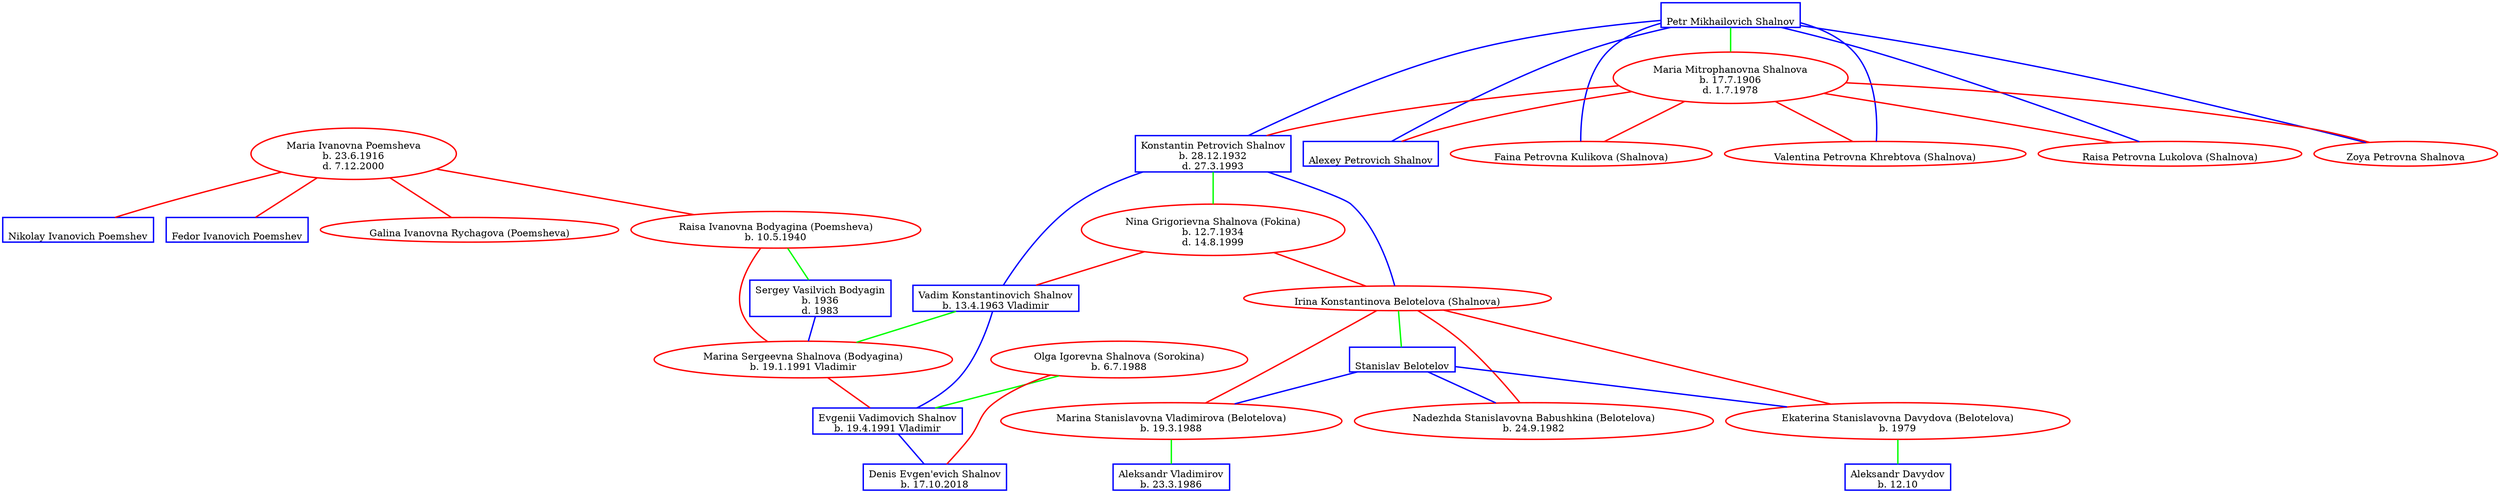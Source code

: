graph G {
I1 [shape=box,color=blue,style=bold,label="Evgenii Vadimovich Shalnov\nb. 19.4.1991 Vladimir",labelloc=b];
I2 [shape=box,color=blue,style=bold,label="Vadim Konstantinovich Shalnov\nb. 13.4.1963 Vladimir",labelloc=b];
I3 [shape=ellipse,color=red,style=bold,label="Marina Sergeevna Shalnova (Bodyagina)\nb. 19.1.1991 Vladimir",labelloc=b];
I4 [shape=box,color=blue,style=bold,label="Konstantin Petrovich Shalnov\nb. 28.12.1932\nd. 27.3.1993",labelloc=b];
I5 [shape=ellipse,color=red,style=bold,label="Nina Grigorievna Shalnova (Fokina)\nb. 12.7.1934\nd. 14.8.1999",labelloc=b];
I6 [shape=ellipse,color=red,style=bold,label="Irina Konstantinova Belotelova (Shalnova)",labelloc=b];
I7 [shape=box,color=blue,style=bold,label="Petr Mikhailovich Shalnov",labelloc=b];
I8 [shape=ellipse,color=red,style=bold,label="Maria Mitrophanovna Shalnova\nb. 17.7.1906\nd. 1.7.1978",labelloc=b];
I9 [shape=box,color=blue,style=bold,label="Alexey Petrovich Shalnov",labelloc=b];
I10 [shape=ellipse,color=red,style=bold,label="Faina Petrovna Kulikova (Shalnova)",labelloc=b];
I11 [shape=ellipse,color=red,style=bold,label="Valentina Petrovna Khrebtova (Shalnova)",labelloc=b];
I12 [shape=ellipse,color=red,style=bold,label="Raisa Petrovna Lukolova (Shalnova)",labelloc=b];
I13 [shape=ellipse,color=red,style=bold,label="Zoya Petrovna Shalnova",labelloc=b];
I14 [shape=ellipse,color=red,style=bold,label="Raisa Ivanovna Bodyagina (Poemsheva)\nb. 10.5.1940",labelloc=b];
I15 [shape=box,color=blue,style=bold,label="Sergey Vasilvich Bodyagin\nb. 1936\nd. 1983",labelloc=b];
I16 [shape=ellipse,color=red,style=bold,label="Maria Ivanovna Poemsheva\nb. 23.6.1916\nd. 7.12.2000",labelloc=b];
I17 [shape=box,color=blue,style=bold,label="Nikolay Ivanovich Poemshev",labelloc=b];
I18 [shape=box,color=blue,style=bold,label="Fedor Ivanovich Poemshev",labelloc=b];
I19 [shape=ellipse,color=red,style=bold,label="Galina Ivanovna Rychagova (Poemsheva)",labelloc=b];
I20 [shape=ellipse,color=red,style=bold,label="Olga Igorevna Shalnova (Sorokina)\nb. 6.7.1988",labelloc=b];
I21 [shape=box,color=blue,style=bold,label="Denis Evgen'evich Shalnov\nb. 17.10.2018",labelloc=b];
I22 [shape=box,color=blue,style=bold,label="Stanislav Belotelov",labelloc=b];
I23 [shape=ellipse,color=red,style=bold,label="Marina Stanislavovna Vladimirova (Belotelova)\nb. 19.3.1988",labelloc=b];
I24 [shape=ellipse,color=red,style=bold,label="Nadezhda Stanislavovna Babushkina (Belotelova)\nb. 24.9.1982",labelloc=b];
I25 [shape=ellipse,color=red,style=bold,label="Ekaterina Stanislavovna Davydova (Belotelova)\nb. 1979",labelloc=b];
I26 [shape=box,color=blue,style=bold,label="Aleksandr Davydov\nb. 12.10",labelloc=b];
I27 [shape=box,color=blue,style=bold,label="Aleksandr Vladimirov\nb. 23.3.1986",labelloc=b];

# spouses
 I2 -- I3 [style=bold,color=green];
 I4 -- I5 [style=bold,color=green];
 I7 -- I8 [style=bold,color=green];
 I14 -- I15 [style=bold,color=green];
 I20 -- I1 [style=bold,color=green];
 I6 -- I22 [style=bold,color=green];
 I25 -- I26 [style=bold,color=green];
 I23 -- I27 [style=bold,color=green];

# mother - child
 I3 -- I1 [style=bold,color=red];
 I5 -- I2 [style=bold,color=red];
 I5 -- I6 [style=bold,color=red];
 I8 -- I4 [style=bold,color=red];
 I8 -- I9 [style=bold,color=red];
 I8 -- I10 [style=bold,color=red];
 I8 -- I11 [style=bold,color=red];
 I8 -- I12 [style=bold,color=red];
 I8 -- I13 [style=bold,color=red];
 I14 -- I3 [style=bold,color=red];
 I16 -- I14 [style=bold,color=red];
 I16 -- I17 [style=bold,color=red];
 I16 -- I18 [style=bold,color=red];
 I16 -- I19 [style=bold,color=red];
 I20 -- I21 [style=bold,color=red];
 I6 -- I23 [style=bold,color=red];
 I6 -- I24 [style=bold,color=red];
 I6 -- I25 [style=bold,color=red];

# father - child

 I2 -- I1 [style=bold,color=blue];
 I4 -- I2 [style=bold,color=blue];
 I4 -- I6 [style=bold,color=blue];
 I7 -- I4 [style=bold,color=blue];
 I7 -- I9 [style=bold,color=blue];
 I7 -- I10 [style=bold,color=blue];
 I7 -- I11 [style=bold,color=blue];
 I7 -- I12 [style=bold,color=blue];
 I7 -- I13 [style=bold,color=blue];
 I15 -- I3 [style=bold,color=blue];
 I1 -- I21 [style=bold,color=blue];
 I22 -- I23 [style=bold,color=blue];
 I22 -- I24 [style=bold,color=blue];
 I22 -- I25 [style=bold,color=blue];
}
